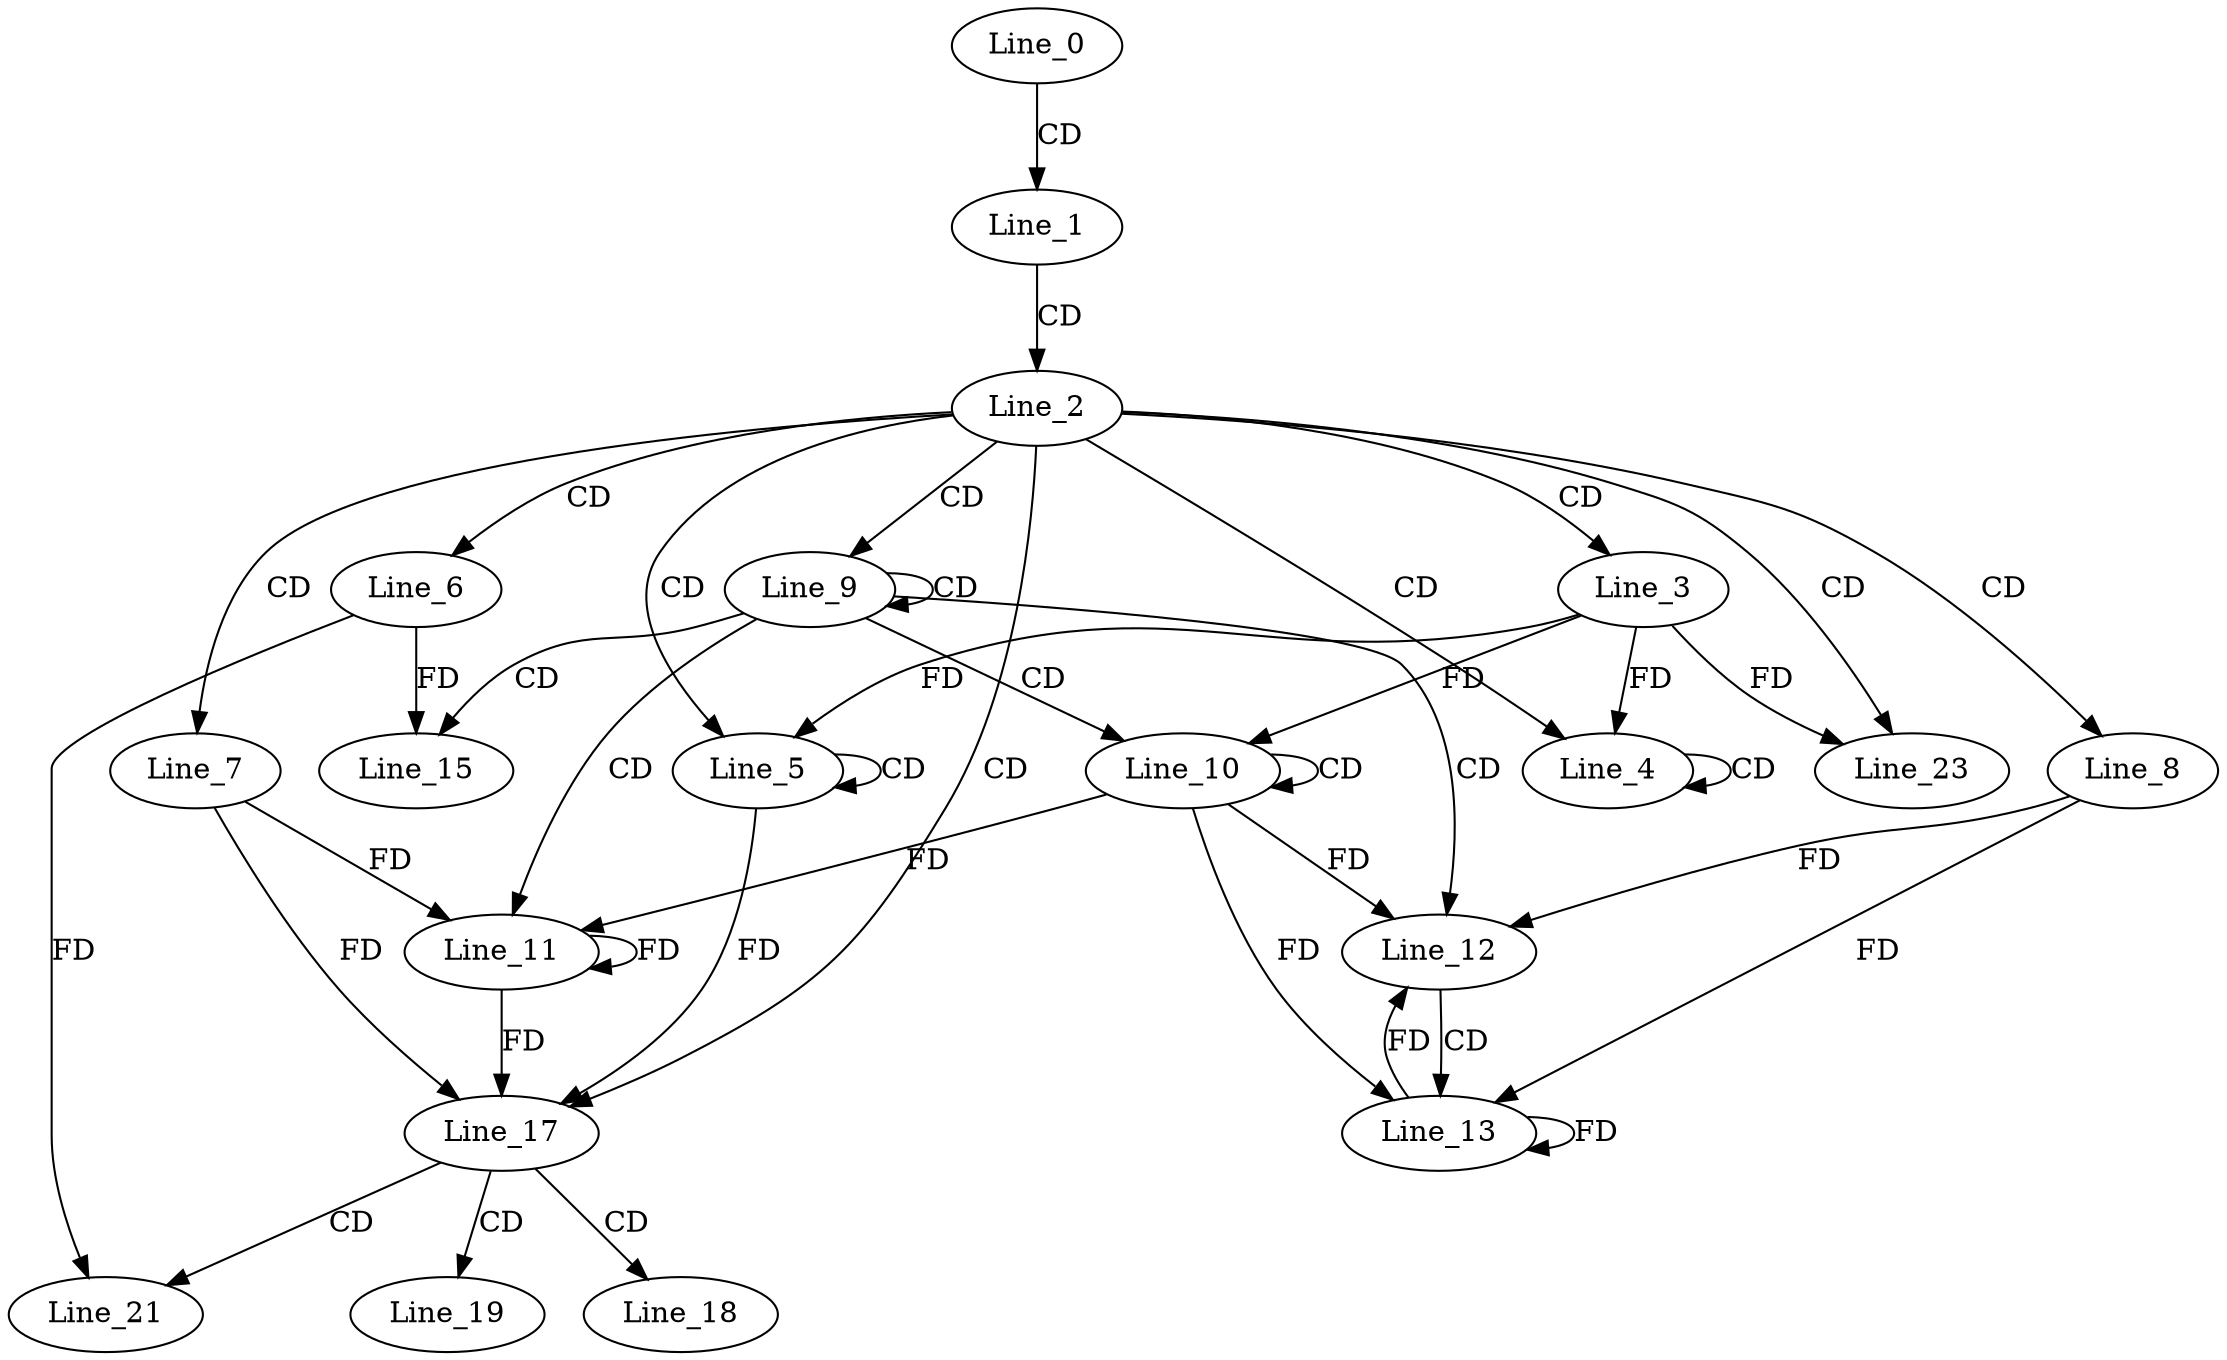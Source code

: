 digraph G {
  Line_0;
  Line_1;
  Line_2;
  Line_3;
  Line_4;
  Line_4;
  Line_5;
  Line_5;
  Line_6;
  Line_7;
  Line_8;
  Line_9;
  Line_10;
  Line_10;
  Line_11;
  Line_12;
  Line_13;
  Line_15;
  Line_17;
  Line_18;
  Line_19;
  Line_21;
  Line_23;
  Line_0 -> Line_1 [ label="CD" ];
  Line_1 -> Line_2 [ label="CD" ];
  Line_2 -> Line_3 [ label="CD" ];
  Line_2 -> Line_4 [ label="CD" ];
  Line_4 -> Line_4 [ label="CD" ];
  Line_3 -> Line_4 [ label="FD" ];
  Line_2 -> Line_5 [ label="CD" ];
  Line_5 -> Line_5 [ label="CD" ];
  Line_3 -> Line_5 [ label="FD" ];
  Line_2 -> Line_6 [ label="CD" ];
  Line_2 -> Line_7 [ label="CD" ];
  Line_2 -> Line_8 [ label="CD" ];
  Line_2 -> Line_9 [ label="CD" ];
  Line_9 -> Line_9 [ label="CD" ];
  Line_9 -> Line_10 [ label="CD" ];
  Line_10 -> Line_10 [ label="CD" ];
  Line_3 -> Line_10 [ label="FD" ];
  Line_9 -> Line_11 [ label="CD" ];
  Line_11 -> Line_11 [ label="FD" ];
  Line_7 -> Line_11 [ label="FD" ];
  Line_10 -> Line_11 [ label="FD" ];
  Line_9 -> Line_12 [ label="CD" ];
  Line_10 -> Line_12 [ label="FD" ];
  Line_8 -> Line_12 [ label="FD" ];
  Line_12 -> Line_13 [ label="CD" ];
  Line_13 -> Line_13 [ label="FD" ];
  Line_8 -> Line_13 [ label="FD" ];
  Line_10 -> Line_13 [ label="FD" ];
  Line_9 -> Line_15 [ label="CD" ];
  Line_6 -> Line_15 [ label="FD" ];
  Line_2 -> Line_17 [ label="CD" ];
  Line_11 -> Line_17 [ label="FD" ];
  Line_7 -> Line_17 [ label="FD" ];
  Line_5 -> Line_17 [ label="FD" ];
  Line_17 -> Line_18 [ label="CD" ];
  Line_17 -> Line_19 [ label="CD" ];
  Line_17 -> Line_21 [ label="CD" ];
  Line_6 -> Line_21 [ label="FD" ];
  Line_2 -> Line_23 [ label="CD" ];
  Line_3 -> Line_23 [ label="FD" ];
  Line_13 -> Line_12 [ label="FD" ];
}
